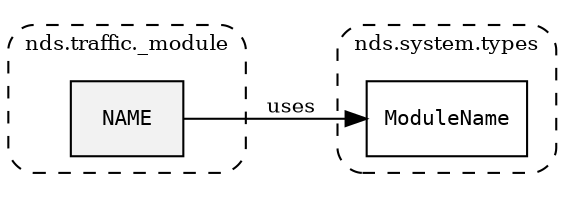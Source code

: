 /**
 * This dot file creates symbol collaboration diagram for NAME.
 */
digraph ZSERIO
{
    node [shape=box, fontsize=10];
    rankdir="LR";
    fontsize=10;
    tooltip="NAME collaboration diagram";

    subgraph "cluster_nds.traffic._module"
    {
        style="dashed, rounded";
        label="nds.traffic._module";
        tooltip="Package nds.traffic._module";
        href="../../../content/packages/nds.traffic._module.html#Package-nds-traffic-_module";
        target="_parent";

        "NAME" [style="filled", fillcolor="#0000000D", target="_parent", label=<<font face="monospace"><table align="center" border="0" cellspacing="0" cellpadding="0"><tr><td href="../../../content/packages/nds.traffic._module.html#Constant-NAME" title="Constant defined in nds.traffic._module">NAME</td></tr></table></font>>];
    }

    subgraph "cluster_nds.system.types"
    {
        style="dashed, rounded";
        label="nds.system.types";
        tooltip="Package nds.system.types";
        href="../../../content/packages/nds.system.types.html#Package-nds-system-types";
        target="_parent";

        "ModuleName" [target="_parent", label=<<font face="monospace"><table align="center" border="0" cellspacing="0" cellpadding="0"><tr><td href="../../../content/packages/nds.system.types.html#Subtype-ModuleName" title="Subtype defined in nds.system.types">ModuleName</td></tr></table></font>>];
    }

    "NAME" -> "ModuleName" [label="uses", fontsize=10];
}
